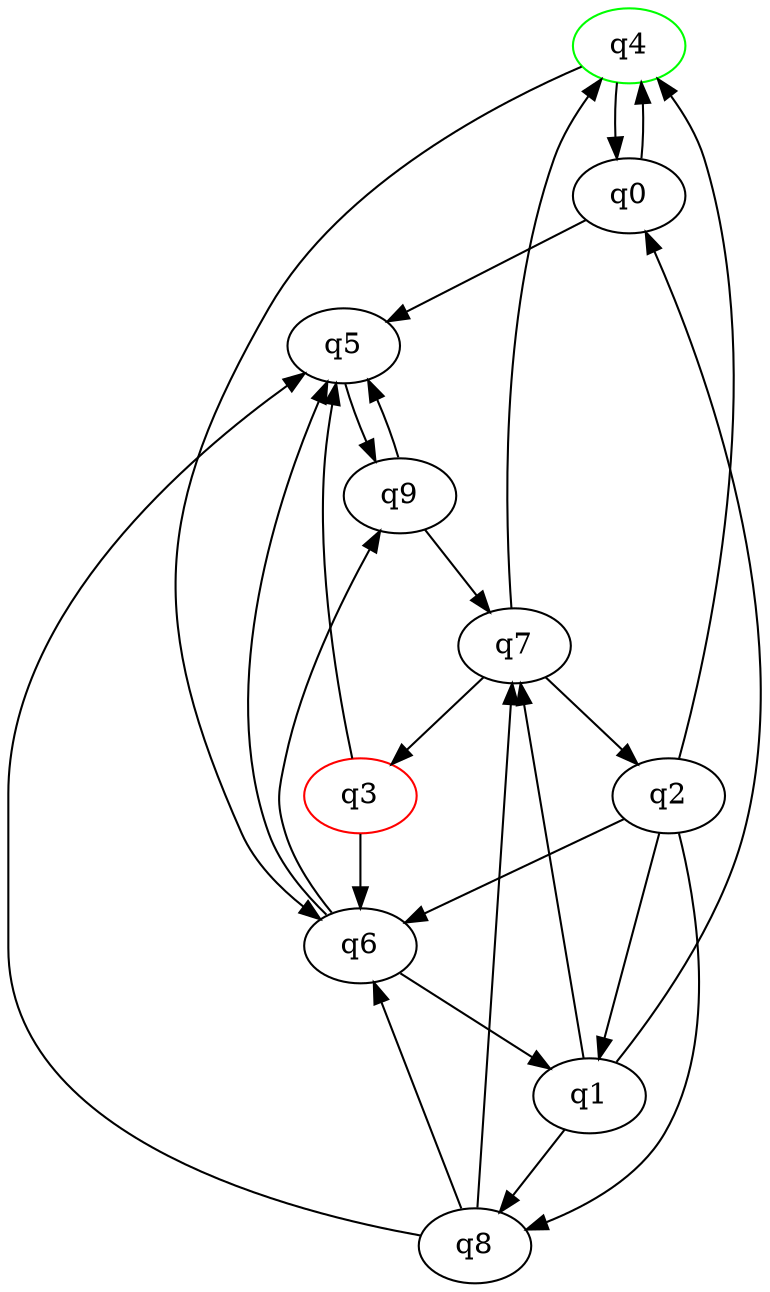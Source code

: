 digraph A{
q4 [initial=1,color=green];
q3 [final=1,color=red];
q0 -> q4;
q0 -> q5;
q1 -> q0;
q1 -> q7;
q1 -> q8;
q2 -> q1;
q2 -> q4;
q2 -> q6;
q2 -> q8;
q3 -> q5;
q3 -> q6;
q4 -> q0;
q4 -> q6;
q5 -> q9;
q6 -> q1;
q6 -> q5;
q6 -> q9;
q7 -> q2;
q7 -> q3;
q7 -> q4;
q8 -> q5;
q8 -> q6;
q8 -> q7;
q9 -> q5;
q9 -> q7;
}